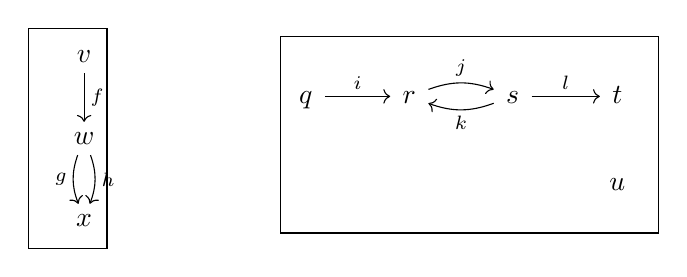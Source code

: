 \begin{tikzpicture}
\node at (0,0) {
\begin{tikzcd}
v\arrow[d,"f"]\\
w\arrow[d, bend left= 20, "h"]\arrow[d, bend right= 20, "g",swap]\\
x
\end{tikzcd}\hspace{2cm}
\begin{tikzcd}
q\arrow[r,"i"]&r\arrow[r, bend left=20,"j"]&s\arrow[l, bend left= 20, "k"]\arrow[r,"l"]&t\\
& & &u
\end{tikzcd}};
\draw[draw=black] (-4,-1.4) rectangle ++(1,2.8);
\draw[draw=black] (-0.8,-1.2) rectangle ++(4.8,2.5);
\end{tikzpicture}